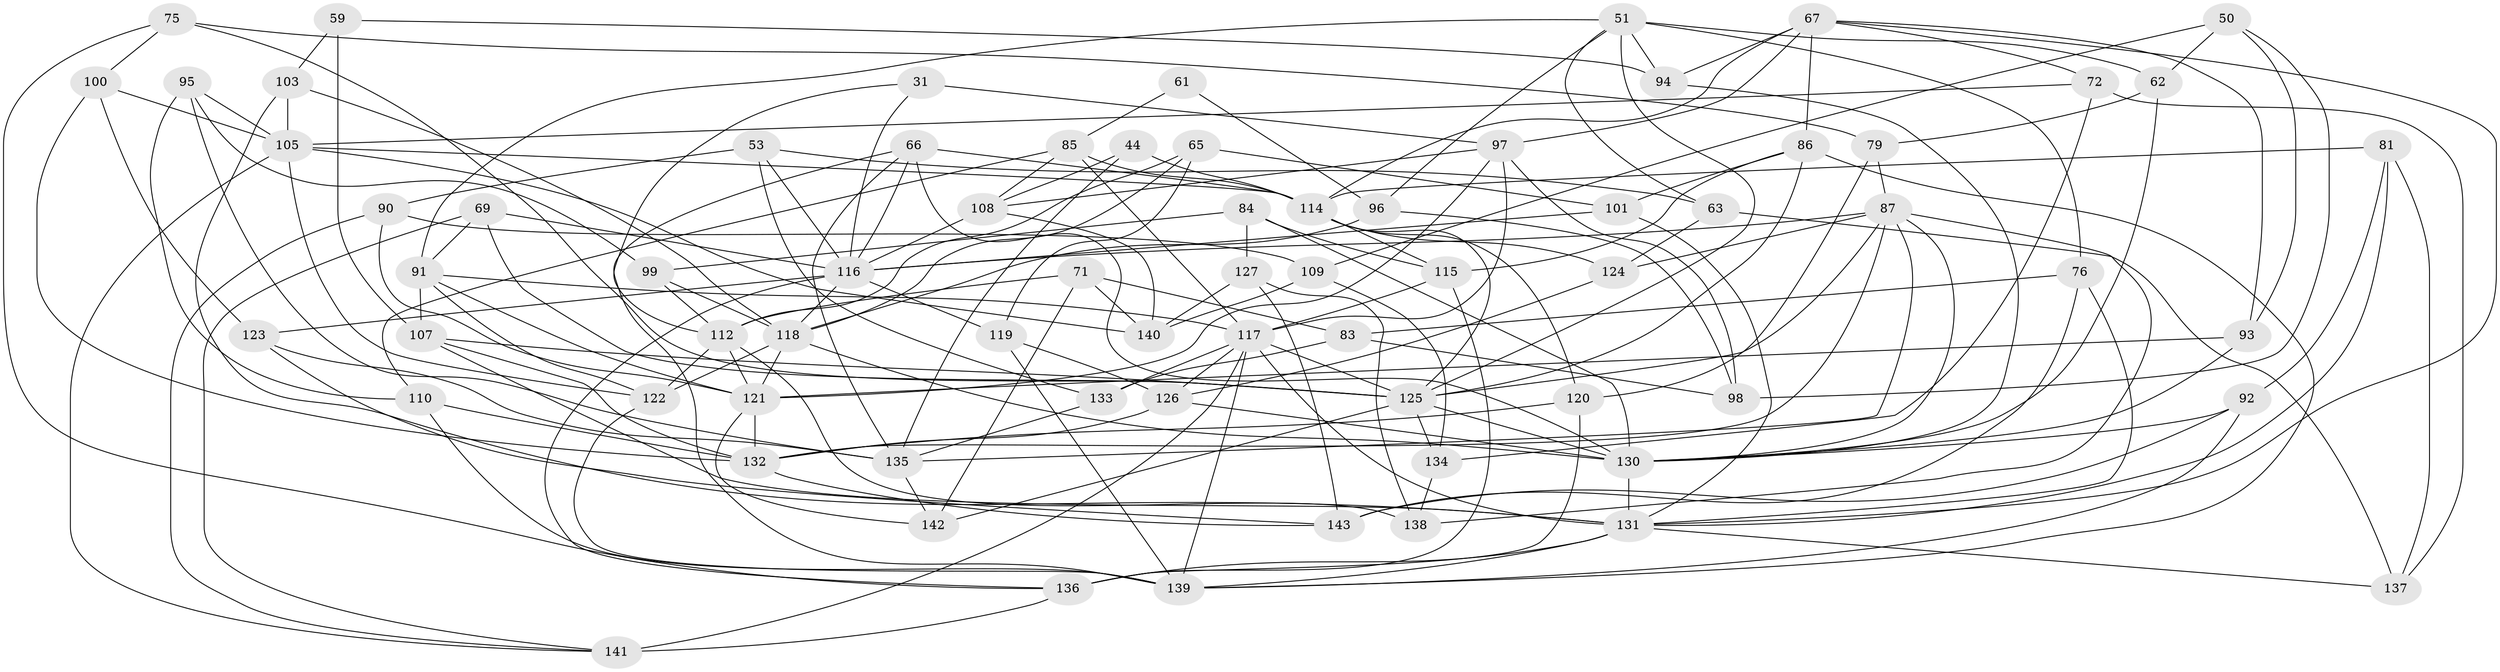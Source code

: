 // original degree distribution, {4: 1.0}
// Generated by graph-tools (version 1.1) at 2025/58/03/09/25 04:58:43]
// undirected, 71 vertices, 186 edges
graph export_dot {
graph [start="1"]
  node [color=gray90,style=filled];
  31;
  44;
  50;
  51 [super="+40"];
  53;
  59;
  61;
  62;
  63;
  65;
  66 [super="+54"];
  67 [super="+18"];
  69 [super="+15"];
  71;
  72;
  75;
  76 [super="+29"];
  79;
  81;
  83;
  84 [super="+39"];
  85 [super="+36"];
  86 [super="+55"];
  87 [super="+80"];
  90;
  91 [super="+1+41"];
  92;
  93;
  94 [super="+77"];
  95;
  96 [super="+23"];
  97 [super="+5+74"];
  98;
  99;
  100;
  101;
  103;
  105 [super="+7+52"];
  107 [super="+25"];
  108 [super="+46"];
  109;
  110;
  112 [super="+8+19"];
  114 [super="+22+111+58"];
  115 [super="+2"];
  116 [super="+88+56"];
  117 [super="+26+106"];
  118 [super="+32+34"];
  119;
  120;
  121 [super="+43+78"];
  122 [super="+11"];
  123;
  124;
  125 [super="+64+113"];
  126 [super="+60"];
  127;
  130 [super="+33+68+89"];
  131 [super="+129+128"];
  132 [super="+104"];
  133;
  134;
  135 [super="+82"];
  136 [super="+102+73"];
  137;
  138;
  139 [super="+49"];
  140 [super="+70"];
  141 [super="+28"];
  142;
  143 [super="+9"];
  31 -- 97 [weight=2];
  31 -- 112;
  31 -- 116;
  44 -- 135;
  44 -- 114 [weight=2];
  44 -- 108;
  50 -- 109;
  50 -- 98;
  50 -- 62;
  50 -- 93;
  51 -- 62;
  51 -- 96;
  51 -- 91;
  51 -- 76;
  51 -- 94 [weight=2];
  51 -- 63;
  51 -- 125;
  53 -- 133;
  53 -- 90;
  53 -- 63;
  53 -- 116;
  59 -- 107 [weight=2];
  59 -- 94;
  59 -- 103;
  61 -- 85 [weight=2];
  61 -- 96 [weight=2];
  62 -- 79;
  62 -- 130;
  63 -- 124;
  63 -- 137;
  65 -- 119;
  65 -- 101;
  65 -- 112;
  65 -- 118;
  66 -- 135 [weight=2];
  66 -- 114;
  66 -- 130;
  66 -- 139;
  66 -- 116;
  67 -- 72;
  67 -- 93;
  67 -- 86 [weight=2];
  67 -- 94;
  67 -- 97;
  67 -- 114;
  67 -- 131;
  69 -- 125 [weight=2];
  69 -- 91 [weight=2];
  69 -- 116;
  69 -- 141;
  71 -- 140;
  71 -- 112;
  71 -- 83;
  71 -- 142;
  72 -- 137;
  72 -- 134;
  72 -- 105;
  75 -- 136;
  75 -- 100;
  75 -- 79;
  75 -- 125;
  76 -- 83;
  76 -- 143 [weight=2];
  76 -- 131 [weight=2];
  79 -- 120;
  79 -- 87;
  81 -- 137;
  81 -- 92;
  81 -- 114;
  81 -- 131;
  83 -- 133;
  83 -- 98;
  84 -- 127;
  84 -- 99;
  84 -- 115 [weight=2];
  84 -- 130 [weight=2];
  85 -- 110;
  85 -- 114;
  85 -- 108;
  85 -- 117;
  86 -- 115;
  86 -- 101;
  86 -- 125;
  86 -- 139;
  87 -- 116;
  87 -- 135;
  87 -- 138;
  87 -- 124;
  87 -- 125;
  87 -- 132;
  87 -- 130;
  90 -- 141;
  90 -- 109;
  90 -- 121;
  91 -- 121;
  91 -- 107;
  91 -- 117 [weight=2];
  91 -- 122;
  92 -- 139;
  92 -- 143;
  92 -- 130;
  93 -- 130;
  93 -- 121;
  94 -- 130 [weight=2];
  95 -- 110;
  95 -- 105;
  95 -- 99;
  95 -- 135;
  96 -- 98;
  96 -- 118 [weight=2];
  97 -- 98;
  97 -- 117 [weight=2];
  97 -- 121;
  97 -- 108;
  99 -- 112;
  99 -- 118;
  100 -- 123;
  100 -- 105;
  100 -- 132;
  101 -- 116;
  101 -- 131;
  103 -- 131;
  103 -- 105;
  103 -- 118;
  105 -- 141;
  105 -- 122;
  105 -- 114;
  105 -- 140;
  107 -- 132;
  107 -- 125;
  107 -- 131;
  108 -- 116;
  108 -- 140 [weight=2];
  109 -- 134;
  109 -- 140;
  110 -- 139;
  110 -- 132;
  112 -- 121;
  112 -- 122 [weight=2];
  112 -- 138;
  114 -- 125 [weight=2];
  114 -- 124;
  114 -- 115;
  114 -- 120;
  115 -- 117;
  115 -- 136;
  116 -- 119;
  116 -- 118;
  116 -- 136 [weight=2];
  116 -- 123;
  117 -- 139;
  117 -- 131 [weight=2];
  117 -- 133;
  117 -- 125 [weight=2];
  117 -- 141;
  117 -- 126;
  118 -- 122;
  118 -- 121;
  118 -- 130 [weight=2];
  119 -- 126;
  119 -- 139;
  120 -- 132;
  120 -- 136;
  121 -- 132;
  121 -- 142;
  122 -- 139;
  123 -- 143;
  123 -- 135;
  124 -- 126;
  125 -- 134;
  125 -- 130;
  125 -- 142;
  126 -- 130 [weight=2];
  126 -- 132;
  127 -- 138;
  127 -- 143;
  127 -- 140;
  130 -- 131 [weight=2];
  131 -- 136;
  131 -- 137;
  131 -- 139;
  132 -- 143;
  133 -- 135;
  134 -- 138;
  135 -- 142;
  136 -- 141 [weight=2];
}
